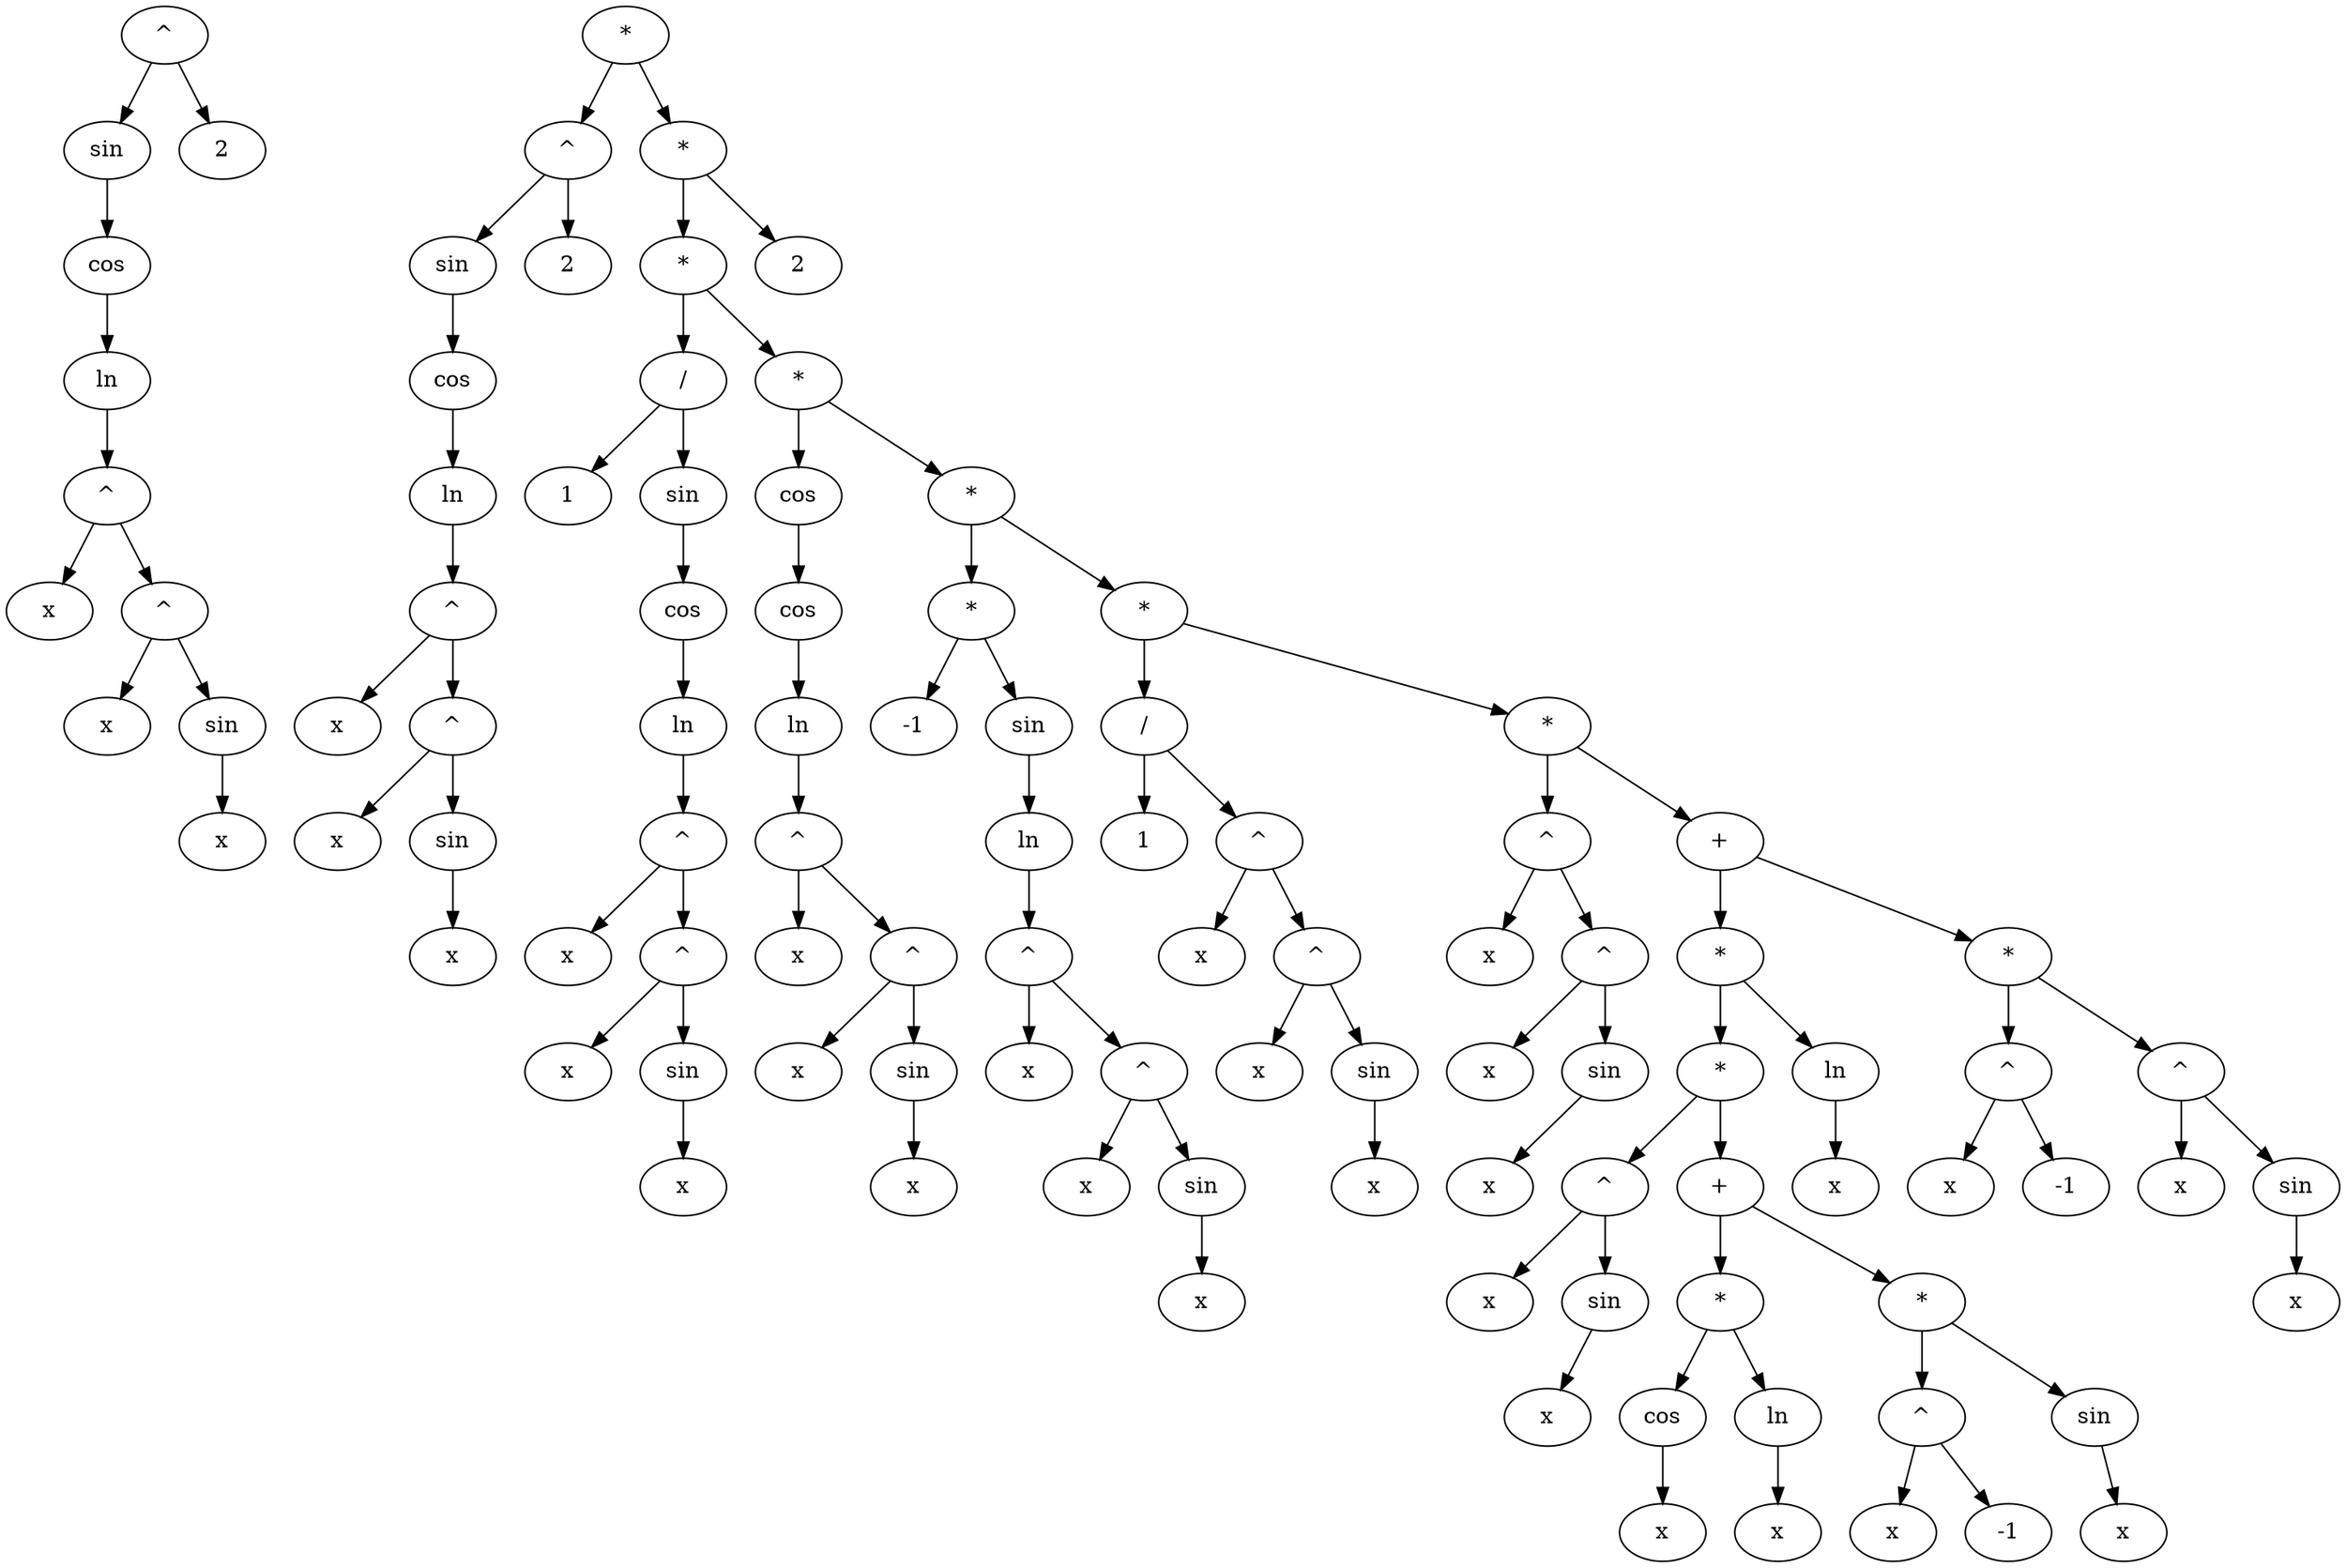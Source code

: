 digraph G {
fontsize = 50
94526839907600[label = "^"]
94526839907792[label = "sin"]
94526839907600 -> 94526839907792
94526839907792[label = "sin"]
94526839907984[label = "cos"]
94526839907792 -> 94526839907984
94526839907984[label = "cos"]
94526839908176[label = "ln"]
94526839907984 -> 94526839908176
94526839908176[label = "ln"]
94526839908368[label = "^"]
94526839908176 -> 94526839908368
94526839908368[label = "^"]
94526839908432[label = "x"]
94526839908368 -> 94526839908432
94526839908432[label = "x"]
94526839908368[label = "^"]
94526839908624[label = "^"]
94526839908368 -> 94526839908624
94526839908624[label = "^"]
94526839908688[label = "x"]
94526839908624 -> 94526839908688
94526839908688[label = "x"]
94526839908624[label = "^"]
94526839908880[label = "sin"]
94526839908624 -> 94526839908880
94526839908880[label = "sin"]
94526839909136[label = "x"]
94526839908880 -> 94526839909136
94526839909136[label = "x"]
94526839907600[label = "^"]
94526839909200[label = "2"]
94526839907600 -> 94526839909200
94526839909200[label = "2"]
94526839917840[label = "*"]
94526839917136[label = "^"]
94526839917840 -> 94526839917136
94526839917136[label = "^"]
94526839917200[label = "sin"]
94526839917136 -> 94526839917200
94526839917200[label = "sin"]
94526839917264[label = "cos"]
94526839917200 -> 94526839917264
94526839917264[label = "cos"]
94526839917328[label = "ln"]
94526839917264 -> 94526839917328
94526839917328[label = "ln"]
94526839917392[label = "^"]
94526839917328 -> 94526839917392
94526839917392[label = "^"]
94526839917456[label = "x"]
94526839917392 -> 94526839917456
94526839917456[label = "x"]
94526839917392[label = "^"]
94526839917520[label = "^"]
94526839917392 -> 94526839917520
94526839917520[label = "^"]
94526839917584[label = "x"]
94526839917520 -> 94526839917584
94526839917584[label = "x"]
94526839917520[label = "^"]
94526839917648[label = "sin"]
94526839917520 -> 94526839917648
94526839917648[label = "sin"]
94526839917712[label = "x"]
94526839917648 -> 94526839917712
94526839917712[label = "x"]
94526839917136[label = "^"]
94526839917776[label = "2"]
94526839917136 -> 94526839917776
94526839917776[label = "2"]
94526839917840[label = "*"]
94526839916240[label = "*"]
94526839917840 -> 94526839916240
94526839916240[label = "*"]
94526839916176[label = "*"]
94526839916240 -> 94526839916176
94526839916176[label = "*"]
94526839916112[label = "/"]
94526839916176 -> 94526839916112
94526839916112[label = "/"]
94526839916048[label = "1"]
94526839916112 -> 94526839916048
94526839916048[label = "1"]
94526839916112[label = "/"]
94526839915472[label = "sin"]
94526839916112 -> 94526839915472
94526839915472[label = "sin"]
94526839915536[label = "cos"]
94526839915472 -> 94526839915536
94526839915536[label = "cos"]
94526839915600[label = "ln"]
94526839915536 -> 94526839915600
94526839915600[label = "ln"]
94526839915664[label = "^"]
94526839915600 -> 94526839915664
94526839915664[label = "^"]
94526839915728[label = "x"]
94526839915664 -> 94526839915728
94526839915728[label = "x"]
94526839915664[label = "^"]
94526839915792[label = "^"]
94526839915664 -> 94526839915792
94526839915792[label = "^"]
94526839915856[label = "x"]
94526839915792 -> 94526839915856
94526839915856[label = "x"]
94526839915792[label = "^"]
94526839915920[label = "sin"]
94526839915792 -> 94526839915920
94526839915920[label = "sin"]
94526839915984[label = "x"]
94526839915920 -> 94526839915984
94526839915984[label = "x"]
94526839916176[label = "*"]
94526839915408[label = "*"]
94526839916176 -> 94526839915408
94526839915408[label = "*"]
94526839915344[label = "cos"]
94526839915408 -> 94526839915344
94526839915344[label = "cos"]
94526839914832[label = "cos"]
94526839915344 -> 94526839914832
94526839914832[label = "cos"]
94526839914896[label = "ln"]
94526839914832 -> 94526839914896
94526839914896[label = "ln"]
94526839914960[label = "^"]
94526839914896 -> 94526839914960
94526839914960[label = "^"]
94526839915024[label = "x"]
94526839914960 -> 94526839915024
94526839915024[label = "x"]
94526839914960[label = "^"]
94526839915088[label = "^"]
94526839914960 -> 94526839915088
94526839915088[label = "^"]
94526839915152[label = "x"]
94526839915088 -> 94526839915152
94526839915152[label = "x"]
94526839915088[label = "^"]
94526839915216[label = "sin"]
94526839915088 -> 94526839915216
94526839915216[label = "sin"]
94526839915280[label = "x"]
94526839915216 -> 94526839915280
94526839915280[label = "x"]
94526839915408[label = "*"]
94526839914768[label = "*"]
94526839915408 -> 94526839914768
94526839914768[label = "*"]
94526839914704[label = "*"]
94526839914768 -> 94526839914704
94526839914704[label = "*"]
94526839914640[label = "-1"]
94526839914704 -> 94526839914640
94526839914640[label = "-1"]
94526839914704[label = "*"]
94526839914576[label = "sin"]
94526839914704 -> 94526839914576
94526839914576[label = "sin"]
94526839914128[label = "ln"]
94526839914576 -> 94526839914128
94526839914128[label = "ln"]
94526839914192[label = "^"]
94526839914128 -> 94526839914192
94526839914192[label = "^"]
94526839914256[label = "x"]
94526839914192 -> 94526839914256
94526839914256[label = "x"]
94526839914192[label = "^"]
94526839914320[label = "^"]
94526839914192 -> 94526839914320
94526839914320[label = "^"]
94526839914384[label = "x"]
94526839914320 -> 94526839914384
94526839914384[label = "x"]
94526839914320[label = "^"]
94526839914448[label = "sin"]
94526839914320 -> 94526839914448
94526839914448[label = "sin"]
94526839914512[label = "x"]
94526839914448 -> 94526839914512
94526839914512[label = "x"]
94526839914768[label = "*"]
94526839914064[label = "*"]
94526839914768 -> 94526839914064
94526839914064[label = "*"]
94526839914000[label = "/"]
94526839914064 -> 94526839914000
94526839914000[label = "/"]
94526839913936[label = "1"]
94526839914000 -> 94526839913936
94526839913936[label = "1"]
94526839914000[label = "/"]
94526839913552[label = "^"]
94526839914000 -> 94526839913552
94526839913552[label = "^"]
94526839913616[label = "x"]
94526839913552 -> 94526839913616
94526839913616[label = "x"]
94526839913552[label = "^"]
94526839913680[label = "^"]
94526839913552 -> 94526839913680
94526839913680[label = "^"]
94526839913744[label = "x"]
94526839913680 -> 94526839913744
94526839913744[label = "x"]
94526839913680[label = "^"]
94526839913808[label = "sin"]
94526839913680 -> 94526839913808
94526839913808[label = "sin"]
94526839913872[label = "x"]
94526839913808 -> 94526839913872
94526839913872[label = "x"]
94526839914064[label = "*"]
94526839913488[label = "*"]
94526839914064 -> 94526839913488
94526839913488[label = "*"]
94526839913104[label = "^"]
94526839913488 -> 94526839913104
94526839913104[label = "^"]
94526839913168[label = "x"]
94526839913104 -> 94526839913168
94526839913168[label = "x"]
94526839913104[label = "^"]
94526839913232[label = "^"]
94526839913104 -> 94526839913232
94526839913232[label = "^"]
94526839913296[label = "x"]
94526839913232 -> 94526839913296
94526839913296[label = "x"]
94526839913232[label = "^"]
94526839913360[label = "sin"]
94526839913232 -> 94526839913360
94526839913360[label = "sin"]
94526839913424[label = "x"]
94526839913360 -> 94526839913424
94526839913424[label = "x"]
94526839913488[label = "*"]
94526839913040[label = "+"]
94526839913488 -> 94526839913040
94526839913040[label = "+"]
94526839912976[label = "*"]
94526839913040 -> 94526839912976
94526839912976[label = "*"]
94526839912912[label = "*"]
94526839912976 -> 94526839912912
94526839912912[label = "*"]
94526839912656[label = "^"]
94526839912912 -> 94526839912656
94526839912656[label = "^"]
94526839912720[label = "x"]
94526839912656 -> 94526839912720
94526839912720[label = "x"]
94526839912656[label = "^"]
94526839912784[label = "sin"]
94526839912656 -> 94526839912784
94526839912784[label = "sin"]
94526839912848[label = "x"]
94526839912784 -> 94526839912848
94526839912848[label = "x"]
94526839912912[label = "*"]
94526839912592[label = "+"]
94526839912912 -> 94526839912592
94526839912592[label = "+"]
94526839912528[label = "*"]
94526839912592 -> 94526839912528
94526839912528[label = "*"]
94526839912400[label = "cos"]
94526839912528 -> 94526839912400
94526839912400[label = "cos"]
94526839912336[label = "x"]
94526839912400 -> 94526839912336
94526839912336[label = "x"]
94526839912528[label = "*"]
94526839912144[label = "ln"]
94526839912528 -> 94526839912144
94526839912144[label = "ln"]
94526839912208[label = "x"]
94526839912144 -> 94526839912208
94526839912208[label = "x"]
94526839912592[label = "+"]
94526839912080[label = "*"]
94526839912592 -> 94526839912080
94526839912080[label = "*"]
94526839911952[label = "^"]
94526839912080 -> 94526839911952
94526839911952[label = "^"]
94526839911824[label = "x"]
94526839911952 -> 94526839911824
94526839911824[label = "x"]
94526839911952[label = "^"]
94526839916432[label = "-1"]
94526839911952 -> 94526839916432
94526839916432[label = "-1"]
94526839912080[label = "*"]
94526839911632[label = "sin"]
94526839912080 -> 94526839911632
94526839911632[label = "sin"]
94526839911696[label = "x"]
94526839911632 -> 94526839911696
94526839911696[label = "x"]
94526839912976[label = "*"]
94526839911184[label = "ln"]
94526839912976 -> 94526839911184
94526839911184[label = "ln"]
94526839911248[label = "x"]
94526839911184 -> 94526839911248
94526839911248[label = "x"]
94526839913040[label = "+"]
94526839911120[label = "*"]
94526839913040 -> 94526839911120
94526839911120[label = "*"]
94526839910992[label = "^"]
94526839911120 -> 94526839910992
94526839910992[label = "^"]
94526839910864[label = "x"]
94526839910992 -> 94526839910864
94526839910864[label = "x"]
94526839910992[label = "^"]
94526839910800[label = "-1"]
94526839910992 -> 94526839910800
94526839910800[label = "-1"]
94526839911120[label = "*"]
94526839910544[label = "^"]
94526839911120 -> 94526839910544
94526839910544[label = "^"]
94526839910608[label = "x"]
94526839910544 -> 94526839910608
94526839910608[label = "x"]
94526839910544[label = "^"]
94526839910672[label = "sin"]
94526839910544 -> 94526839910672
94526839910672[label = "sin"]
94526839910736[label = "x"]
94526839910672 -> 94526839910736
94526839910736[label = "x"]
94526839916240[label = "*"]
94526839910032[label = "2"]
94526839916240 -> 94526839910032
94526839910032[label = "2"]
}
